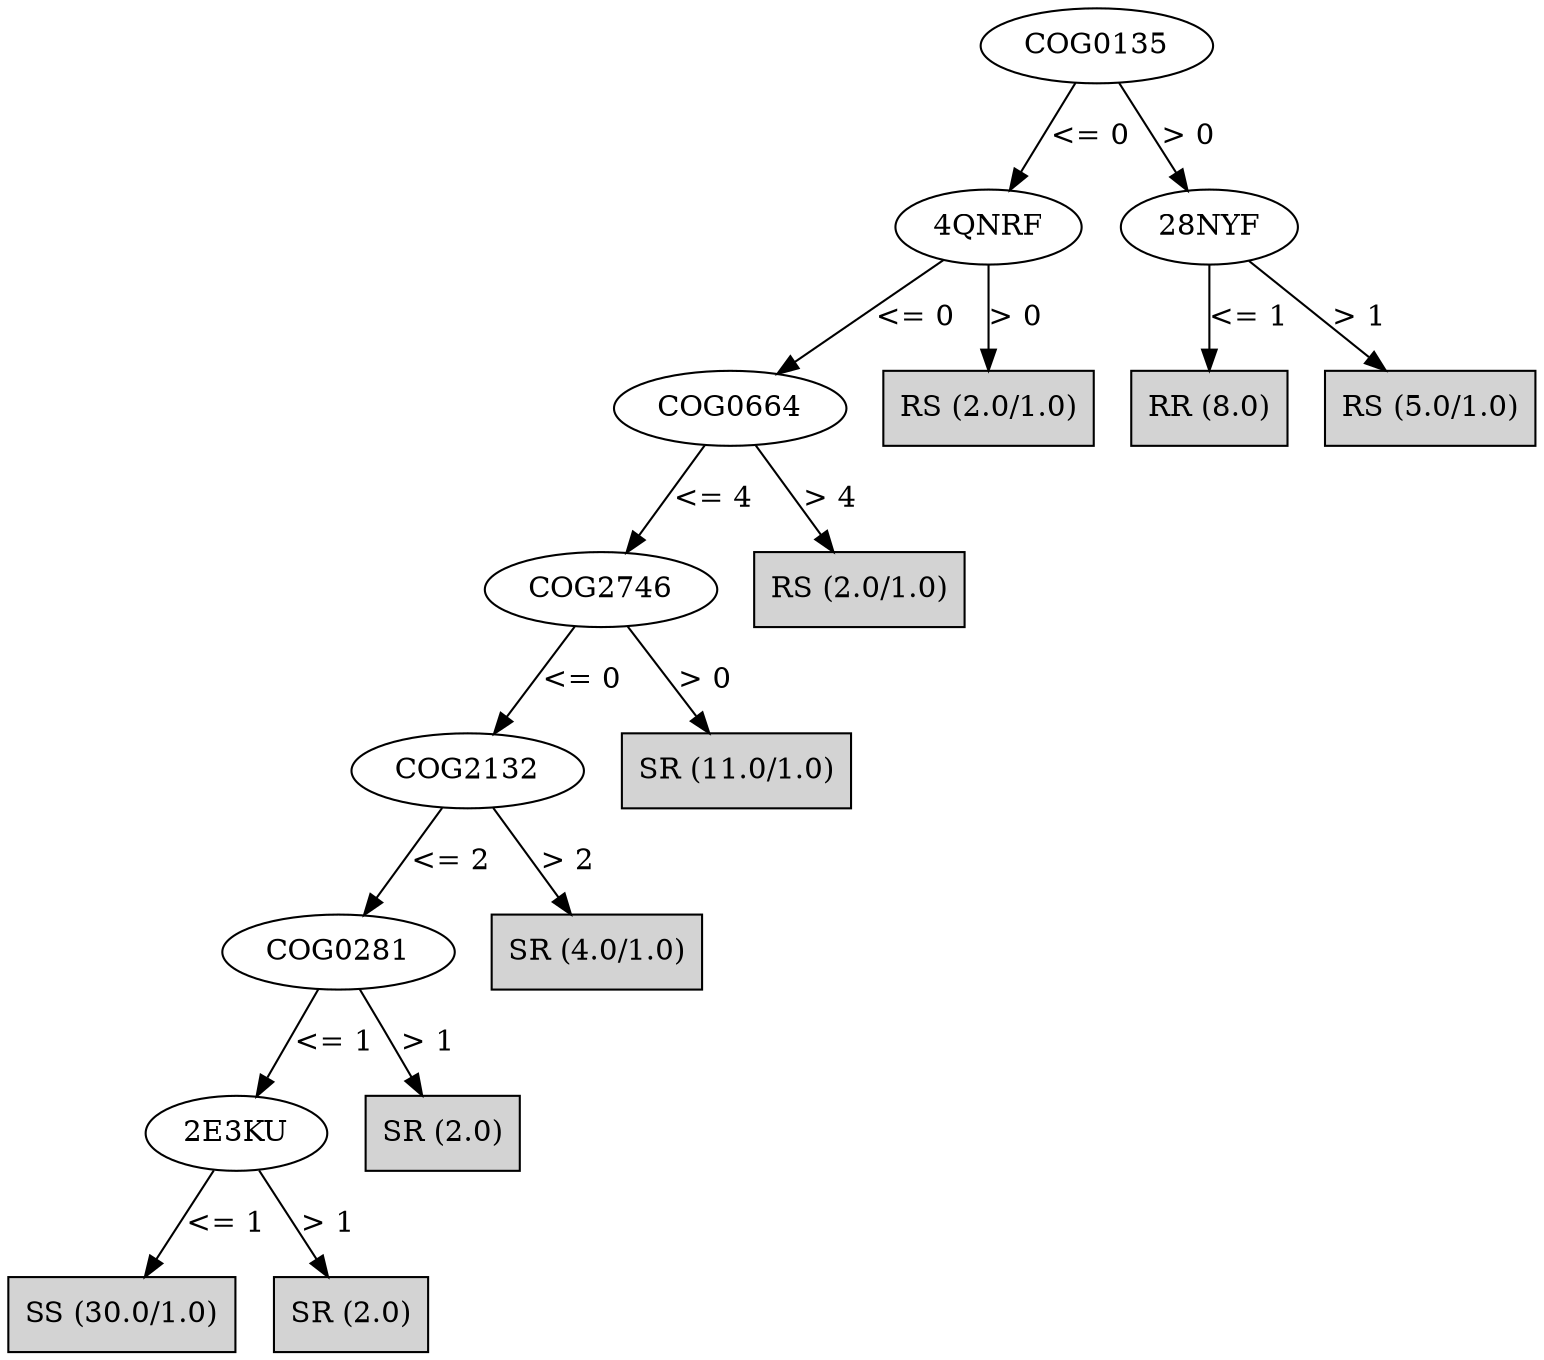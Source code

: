digraph J48Tree {
N0 [label="COG0135" ]
N0->N1 [label="<= 0"]
N1 [label="4QNRF" ]
N1->N2 [label="<= 0"]
N2 [label="COG0664" ]
N2->N3 [label="<= 4"]
N3 [label="COG2746" ]
N3->N4 [label="<= 0"]
N4 [label="COG2132" ]
N4->N5 [label="<= 2"]
N5 [label="COG0281" ]
N5->N6 [label="<= 1"]
N6 [label="2E3KU" ]
N6->N7 [label="<= 1"]
N7 [label="SS (30.0/1.0)" shape=box style=filled ]
N6->N8 [label="> 1"]
N8 [label="SR (2.0)" shape=box style=filled ]
N5->N9 [label="> 1"]
N9 [label="SR (2.0)" shape=box style=filled ]
N4->N10 [label="> 2"]
N10 [label="SR (4.0/1.0)" shape=box style=filled ]
N3->N11 [label="> 0"]
N11 [label="SR (11.0/1.0)" shape=box style=filled ]
N2->N12 [label="> 4"]
N12 [label="RS (2.0/1.0)" shape=box style=filled ]
N1->N13 [label="> 0"]
N13 [label="RS (2.0/1.0)" shape=box style=filled ]
N0->N14 [label="> 0"]
N14 [label="28NYF" ]
N14->N15 [label="<= 1"]
N15 [label="RR (8.0)" shape=box style=filled ]
N14->N16 [label="> 1"]
N16 [label="RS (5.0/1.0)" shape=box style=filled ]
}

